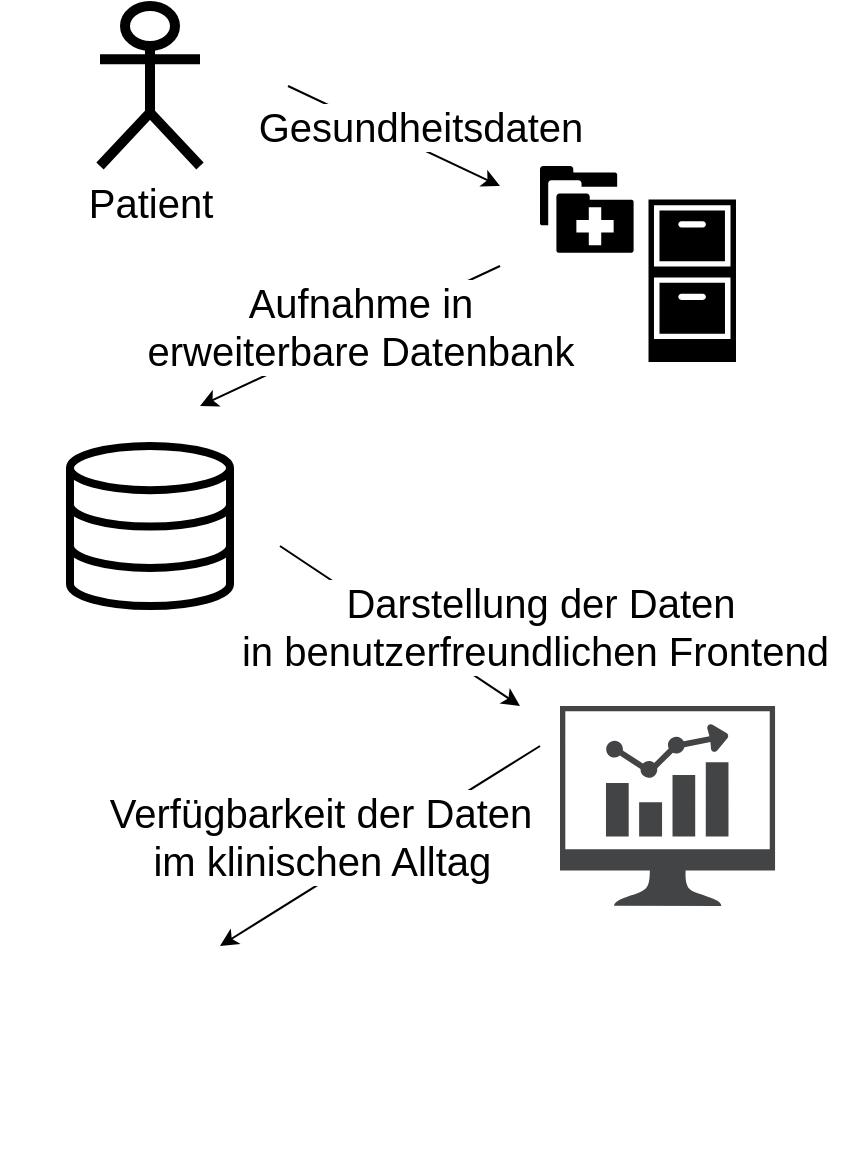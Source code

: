 <mxfile version="22.1.3" type="device">
  <diagram name="Seite-1" id="WZINSq_0diT-gFb1PGhc">
    <mxGraphModel dx="1079" dy="820" grid="1" gridSize="10" guides="1" tooltips="1" connect="1" arrows="1" fold="1" page="1" pageScale="1" pageWidth="827" pageHeight="1169" math="0" shadow="0">
      <root>
        <mxCell id="0" />
        <mxCell id="1" parent="0" />
        <mxCell id="MDODKRwqs5hMhEg2z00J-1" value="&lt;font style=&quot;font-size: 20px;&quot;&gt;Patient&lt;/font&gt;" style="shape=umlActor;verticalLabelPosition=bottom;verticalAlign=top;html=1;outlineConnect=0;strokeWidth=5;" parent="1" vertex="1">
          <mxGeometry x="130" y="330" width="50" height="80" as="geometry" />
        </mxCell>
        <mxCell id="MDODKRwqs5hMhEg2z00J-3" value="" style="html=1;verticalLabelPosition=bottom;align=center;labelBackgroundColor=#ffffff;verticalAlign=top;strokeWidth=4;strokeColor=#000000;shadow=0;dashed=0;shape=mxgraph.ios7.icons.data;" parent="1" vertex="1">
          <mxGeometry x="115" y="550" width="80" height="80" as="geometry" />
        </mxCell>
        <mxCell id="MDODKRwqs5hMhEg2z00J-4" value="" style="sketch=0;pointerEvents=1;shadow=0;dashed=0;html=1;strokeColor=none;fillColor=#434445;aspect=fixed;labelPosition=center;verticalLabelPosition=bottom;verticalAlign=top;align=center;outlineConnect=0;shape=mxgraph.vvd.nsx_dashboard;strokeWidth=2;" parent="1" vertex="1">
          <mxGeometry x="360" y="680" width="107.53" height="100" as="geometry" />
        </mxCell>
        <mxCell id="MDODKRwqs5hMhEg2z00J-6" value="" style="shape=mxgraph.signs.healthcare.medical_records;html=1;pointerEvents=1;fillColor=#000000;strokeColor=none;verticalLabelPosition=bottom;verticalAlign=top;align=center;" parent="1" vertex="1">
          <mxGeometry x="350" y="410" width="98" height="98" as="geometry" />
        </mxCell>
        <mxCell id="MDODKRwqs5hMhEg2z00J-7" value="" style="shape=image;html=1;verticalAlign=top;verticalLabelPosition=bottom;labelBackgroundColor=#ffffff;imageAspect=0;aspect=fixed;image=https://cdn1.iconfinder.com/data/icons/medical-178/96/Doctor-128.png;strokeWidth=0;" parent="1" vertex="1">
          <mxGeometry x="80" y="780" width="130" height="130" as="geometry" />
        </mxCell>
        <mxCell id="MDODKRwqs5hMhEg2z00J-11" value="" style="endArrow=classic;html=1;rounded=0;" parent="1" edge="1">
          <mxGeometry relative="1" as="geometry">
            <mxPoint x="224.01" y="370" as="sourcePoint" />
            <mxPoint x="330" y="420" as="targetPoint" />
          </mxGeometry>
        </mxCell>
        <mxCell id="MDODKRwqs5hMhEg2z00J-12" value="&lt;font style=&quot;font-size: 20px;&quot;&gt;Gesundheitsdaten&lt;/font&gt;" style="edgeLabel;resizable=0;html=1;align=center;verticalAlign=middle;fontSize=15;" parent="MDODKRwqs5hMhEg2z00J-11" connectable="0" vertex="1">
          <mxGeometry relative="1" as="geometry">
            <mxPoint x="13" y="-5" as="offset" />
          </mxGeometry>
        </mxCell>
        <mxCell id="MDODKRwqs5hMhEg2z00J-13" value="" style="endArrow=classic;html=1;rounded=0;" parent="1" edge="1">
          <mxGeometry relative="1" as="geometry">
            <mxPoint x="330" y="460" as="sourcePoint" />
            <mxPoint x="180" y="530" as="targetPoint" />
          </mxGeometry>
        </mxCell>
        <mxCell id="MDODKRwqs5hMhEg2z00J-14" value="&lt;font style=&quot;font-size: 20px;&quot;&gt;Aufnahme in &lt;br&gt;erweiterbare Datenbank&lt;/font&gt;" style="edgeLabel;resizable=0;html=1;align=center;verticalAlign=middle;fontSize=15;" parent="MDODKRwqs5hMhEg2z00J-13" connectable="0" vertex="1">
          <mxGeometry relative="1" as="geometry">
            <mxPoint x="5" y="-5" as="offset" />
          </mxGeometry>
        </mxCell>
        <mxCell id="MDODKRwqs5hMhEg2z00J-15" value="" style="endArrow=classic;html=1;rounded=0;" parent="1" edge="1">
          <mxGeometry relative="1" as="geometry">
            <mxPoint x="220" y="600" as="sourcePoint" />
            <mxPoint x="340" y="680" as="targetPoint" />
          </mxGeometry>
        </mxCell>
        <mxCell id="MDODKRwqs5hMhEg2z00J-16" value="&lt;font style=&quot;font-size: 20px;&quot;&gt;Darstellung der Daten &lt;br&gt;in benutzerfreundlichen Frontend&amp;nbsp;&lt;/font&gt;" style="edgeLabel;resizable=0;html=1;align=center;verticalAlign=middle;fontSize=15;" parent="MDODKRwqs5hMhEg2z00J-15" connectable="0" vertex="1">
          <mxGeometry relative="1" as="geometry">
            <mxPoint x="70" as="offset" />
          </mxGeometry>
        </mxCell>
        <mxCell id="MDODKRwqs5hMhEg2z00J-17" value="" style="endArrow=classic;html=1;rounded=0;" parent="1" edge="1">
          <mxGeometry relative="1" as="geometry">
            <mxPoint x="350" y="700" as="sourcePoint" />
            <mxPoint x="190" y="800" as="targetPoint" />
            <Array as="points" />
          </mxGeometry>
        </mxCell>
        <mxCell id="MDODKRwqs5hMhEg2z00J-18" value="&lt;font style=&quot;font-size: 20px;&quot;&gt;Verfügbarkeit der Daten&lt;br&gt;&amp;nbsp;im klinischen Alltag&lt;/font&gt;&amp;nbsp;" style="edgeLabel;resizable=0;html=1;align=center;verticalAlign=middle;fontSize=15;" parent="MDODKRwqs5hMhEg2z00J-17" connectable="0" vertex="1">
          <mxGeometry relative="1" as="geometry">
            <mxPoint x="-30" y="-5" as="offset" />
          </mxGeometry>
        </mxCell>
      </root>
    </mxGraphModel>
  </diagram>
</mxfile>
